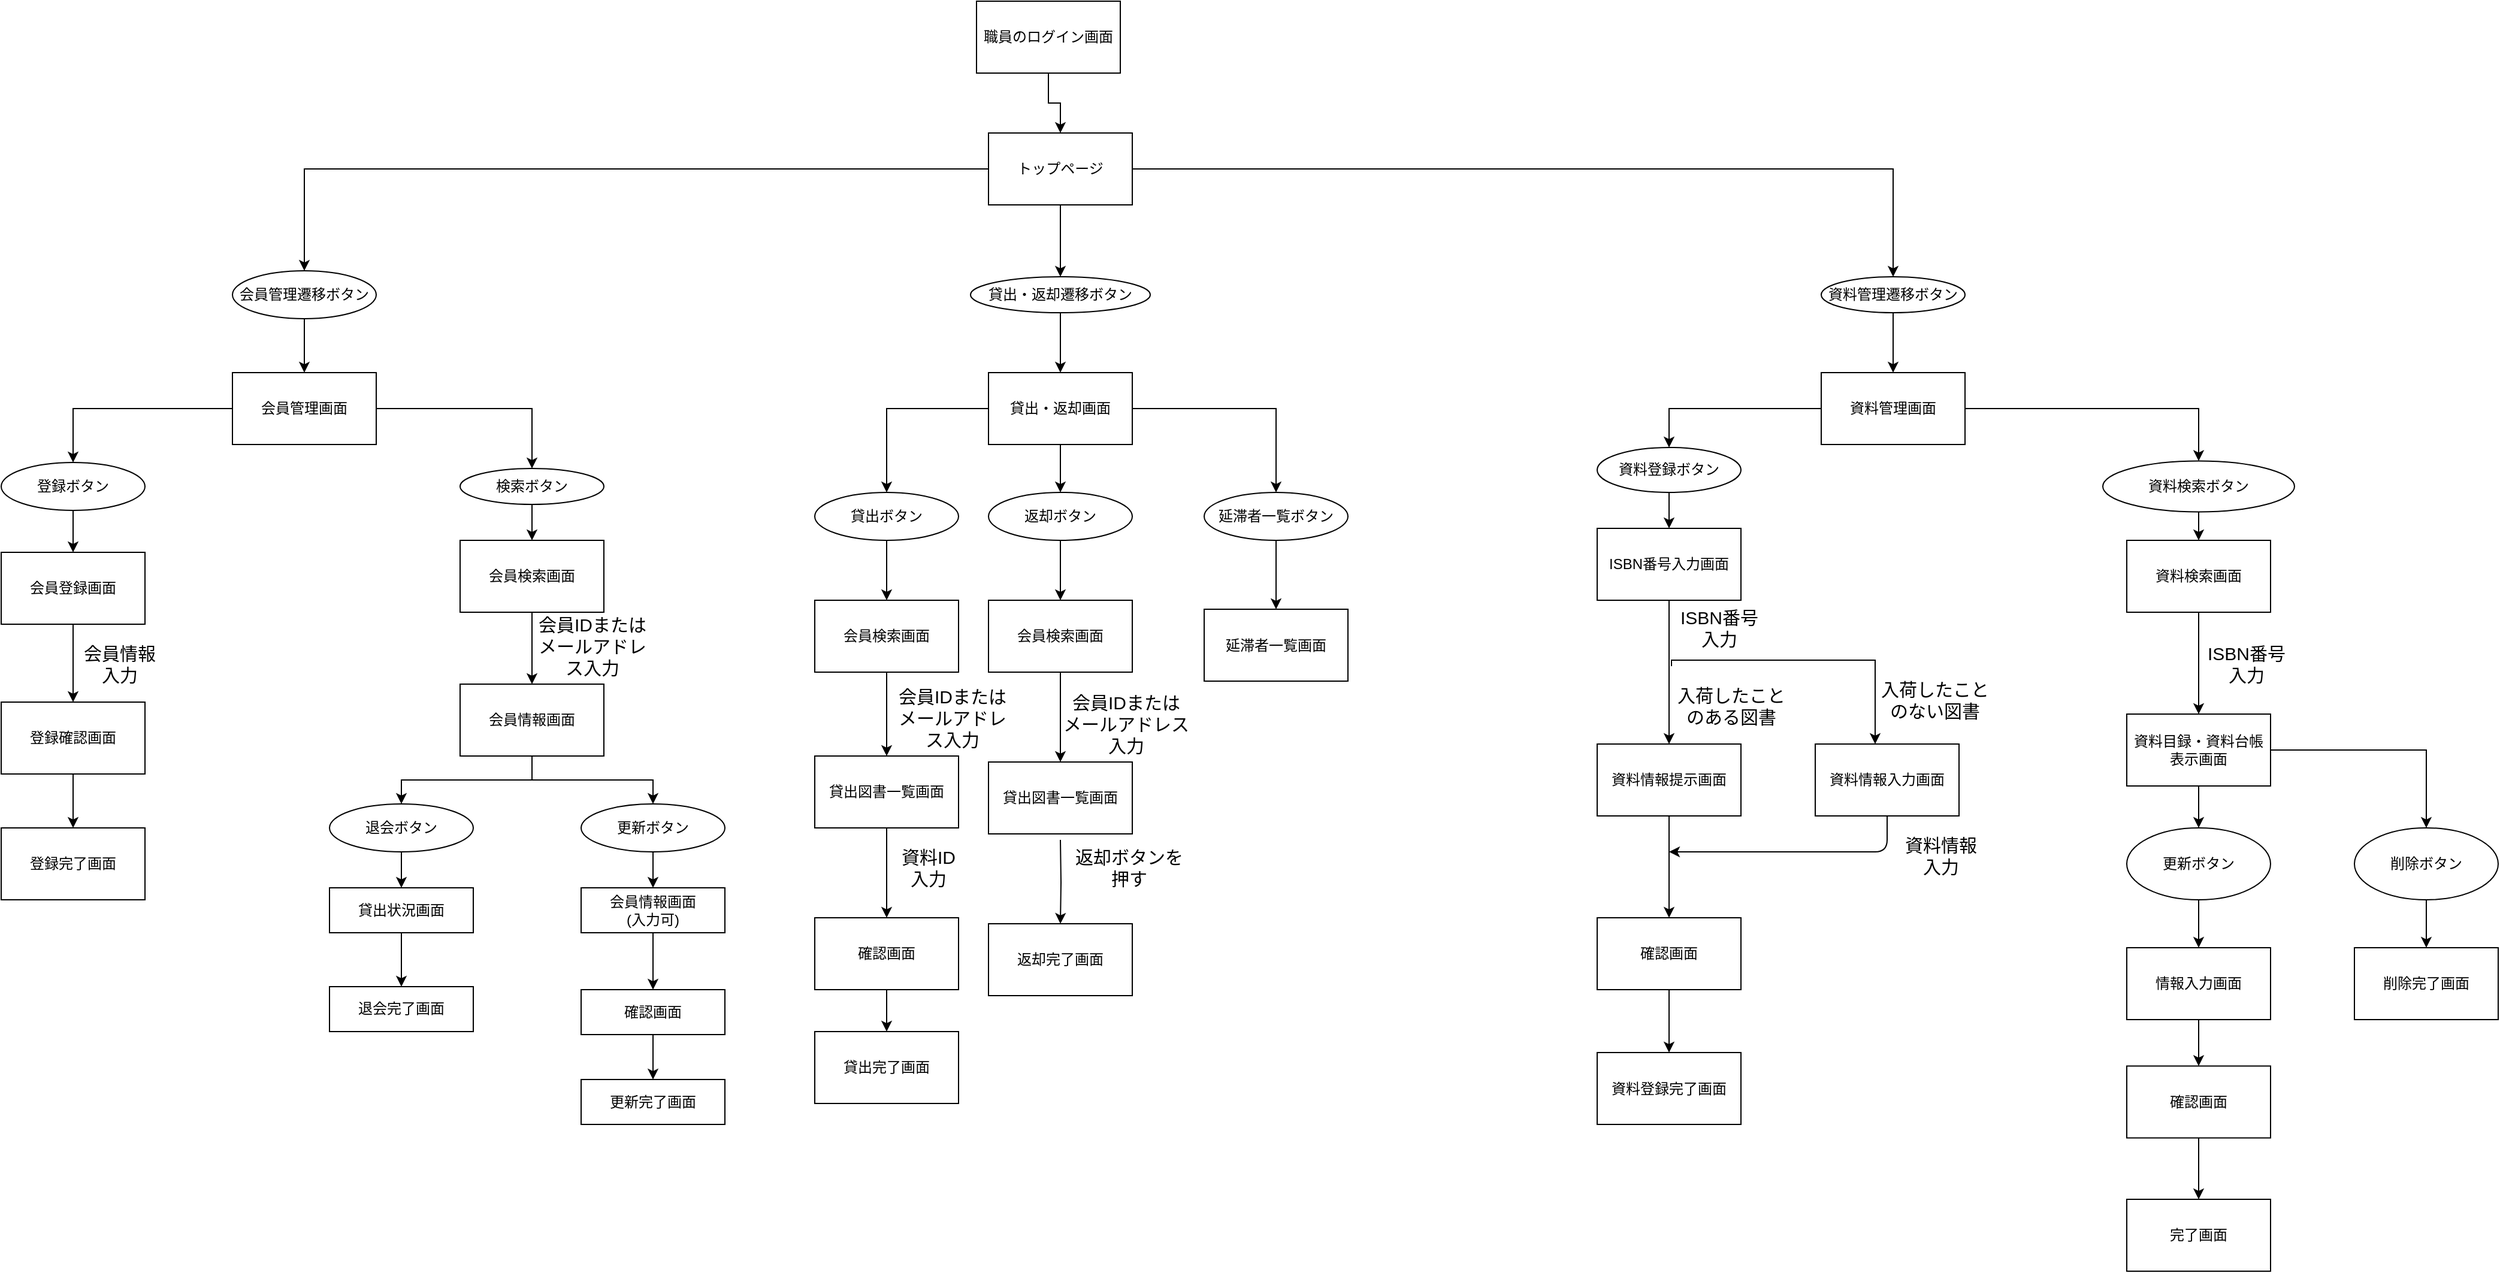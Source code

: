 <mxfile version="14.7.7" type="device"><diagram id="lcPozxJby6BZ4IN4RgK6" name="画面遷移図"><mxGraphModel dx="1956" dy="1833" grid="1" gridSize="10" guides="1" tooltips="1" connect="1" arrows="1" fold="1" page="1" pageScale="1" pageWidth="827" pageHeight="1169" math="0" shadow="0"><root><mxCell id="0"/><mxCell id="1" parent="0"/><mxCell id="T4sEnHHJidk6FRcf2HLR-3" style="edgeStyle=orthogonalEdgeStyle;rounded=0;orthogonalLoop=1;jettySize=auto;html=1;entryX=0.5;entryY=0;entryDx=0;entryDy=0;" parent="1" source="T4sEnHHJidk6FRcf2HLR-1" target="T4sEnHHJidk6FRcf2HLR-16" edge="1"><mxGeometry relative="1" as="geometry"><mxPoint x="-230" y="140" as="targetPoint"/><Array as="points"><mxPoint x="-361" y="60"/></Array></mxGeometry></mxCell><mxCell id="T4sEnHHJidk6FRcf2HLR-7" value="" style="edgeStyle=orthogonalEdgeStyle;rounded=0;orthogonalLoop=1;jettySize=auto;html=1;" parent="1" source="T4sEnHHJidk6FRcf2HLR-1" target="T4sEnHHJidk6FRcf2HLR-6" edge="1"><mxGeometry relative="1" as="geometry"/></mxCell><mxCell id="T4sEnHHJidk6FRcf2HLR-18" value="" style="edgeStyle=orthogonalEdgeStyle;rounded=0;orthogonalLoop=1;jettySize=auto;html=1;entryX=0.5;entryY=0;entryDx=0;entryDy=0;" parent="1" source="T4sEnHHJidk6FRcf2HLR-1" target="T4sEnHHJidk6FRcf2HLR-17" edge="1"><mxGeometry relative="1" as="geometry"><Array as="points"><mxPoint x="965" y="60"/></Array></mxGeometry></mxCell><mxCell id="T4sEnHHJidk6FRcf2HLR-1" value="トップページ" style="rounded=0;whiteSpace=wrap;html=1;" parent="1" vertex="1"><mxGeometry x="210" y="30" width="120" height="60" as="geometry"/></mxCell><mxCell id="3IxaytysKZLJEcZ0xCXL-38" value="" style="edgeStyle=orthogonalEdgeStyle;rounded=0;orthogonalLoop=1;jettySize=auto;html=1;" edge="1" parent="1" source="T4sEnHHJidk6FRcf2HLR-2" target="3IxaytysKZLJEcZ0xCXL-37"><mxGeometry relative="1" as="geometry"/></mxCell><mxCell id="T4sEnHHJidk6FRcf2HLR-2" value="会員登録画面" style="rounded=0;whiteSpace=wrap;html=1;" parent="1" vertex="1"><mxGeometry x="-614" y="380" width="120" height="60" as="geometry"/></mxCell><mxCell id="T4sEnHHJidk6FRcf2HLR-5" value="" style="edgeStyle=orthogonalEdgeStyle;rounded=0;orthogonalLoop=1;jettySize=auto;html=1;" parent="1" source="T4sEnHHJidk6FRcf2HLR-4" target="T4sEnHHJidk6FRcf2HLR-2" edge="1"><mxGeometry relative="1" as="geometry"/></mxCell><mxCell id="T4sEnHHJidk6FRcf2HLR-4" value="登録ボタン" style="ellipse;whiteSpace=wrap;html=1;" parent="1" vertex="1"><mxGeometry x="-614" y="305" width="120" height="40" as="geometry"/></mxCell><mxCell id="T4sEnHHJidk6FRcf2HLR-9" value="" style="edgeStyle=orthogonalEdgeStyle;rounded=0;orthogonalLoop=1;jettySize=auto;html=1;" parent="1" source="T4sEnHHJidk6FRcf2HLR-6" target="T4sEnHHJidk6FRcf2HLR-8" edge="1"><mxGeometry relative="1" as="geometry"/></mxCell><mxCell id="T4sEnHHJidk6FRcf2HLR-6" value="貸出・返却遷移ボタン" style="ellipse;whiteSpace=wrap;html=1;rounded=0;" parent="1" vertex="1"><mxGeometry x="195" y="150" width="150" height="30" as="geometry"/></mxCell><mxCell id="T4sEnHHJidk6FRcf2HLR-28" value="" style="edgeStyle=orthogonalEdgeStyle;rounded=0;orthogonalLoop=1;jettySize=auto;html=1;" parent="1" source="T4sEnHHJidk6FRcf2HLR-8" target="T4sEnHHJidk6FRcf2HLR-27" edge="1"><mxGeometry relative="1" as="geometry"/></mxCell><mxCell id="T4sEnHHJidk6FRcf2HLR-30" value="" style="edgeStyle=orthogonalEdgeStyle;rounded=0;orthogonalLoop=1;jettySize=auto;html=1;" parent="1" source="T4sEnHHJidk6FRcf2HLR-8" target="T4sEnHHJidk6FRcf2HLR-29" edge="1"><mxGeometry relative="1" as="geometry"/></mxCell><mxCell id="3IxaytysKZLJEcZ0xCXL-159" value="" style="edgeStyle=orthogonalEdgeStyle;rounded=0;orthogonalLoop=1;jettySize=auto;html=1;" edge="1" parent="1" source="T4sEnHHJidk6FRcf2HLR-8" target="3IxaytysKZLJEcZ0xCXL-158"><mxGeometry relative="1" as="geometry"/></mxCell><mxCell id="T4sEnHHJidk6FRcf2HLR-8" value="貸出・返却画面" style="whiteSpace=wrap;html=1;rounded=0;" parent="1" vertex="1"><mxGeometry x="210" y="230" width="120" height="60" as="geometry"/></mxCell><mxCell id="T4sEnHHJidk6FRcf2HLR-21" value="" style="edgeStyle=orthogonalEdgeStyle;rounded=0;orthogonalLoop=1;jettySize=auto;html=1;" parent="1" source="T4sEnHHJidk6FRcf2HLR-15" target="T4sEnHHJidk6FRcf2HLR-4" edge="1"><mxGeometry relative="1" as="geometry"/></mxCell><mxCell id="T4sEnHHJidk6FRcf2HLR-26" value="" style="edgeStyle=orthogonalEdgeStyle;rounded=0;orthogonalLoop=1;jettySize=auto;html=1;" parent="1" source="T4sEnHHJidk6FRcf2HLR-15" target="T4sEnHHJidk6FRcf2HLR-25" edge="1"><mxGeometry relative="1" as="geometry"/></mxCell><mxCell id="T4sEnHHJidk6FRcf2HLR-15" value="会員管理画面" style="rounded=0;whiteSpace=wrap;html=1;" parent="1" vertex="1"><mxGeometry x="-421" y="230" width="120" height="60" as="geometry"/></mxCell><mxCell id="T4sEnHHJidk6FRcf2HLR-22" value="" style="edgeStyle=orthogonalEdgeStyle;rounded=0;orthogonalLoop=1;jettySize=auto;html=1;" parent="1" source="T4sEnHHJidk6FRcf2HLR-16" target="T4sEnHHJidk6FRcf2HLR-15" edge="1"><mxGeometry relative="1" as="geometry"/></mxCell><mxCell id="T4sEnHHJidk6FRcf2HLR-16" value="会員管理遷移ボタン" style="ellipse;whiteSpace=wrap;html=1;" parent="1" vertex="1"><mxGeometry x="-421" y="145" width="120" height="40" as="geometry"/></mxCell><mxCell id="T4sEnHHJidk6FRcf2HLR-20" value="" style="edgeStyle=orthogonalEdgeStyle;rounded=0;orthogonalLoop=1;jettySize=auto;html=1;" parent="1" source="T4sEnHHJidk6FRcf2HLR-17" target="T4sEnHHJidk6FRcf2HLR-19" edge="1"><mxGeometry relative="1" as="geometry"/></mxCell><mxCell id="T4sEnHHJidk6FRcf2HLR-17" value="資料管理遷移ボタン" style="ellipse;whiteSpace=wrap;html=1;rounded=0;" parent="1" vertex="1"><mxGeometry x="905" y="150" width="120" height="30" as="geometry"/></mxCell><mxCell id="T4sEnHHJidk6FRcf2HLR-38" value="" style="edgeStyle=orthogonalEdgeStyle;rounded=0;orthogonalLoop=1;jettySize=auto;html=1;" parent="1" source="T4sEnHHJidk6FRcf2HLR-19" target="T4sEnHHJidk6FRcf2HLR-37" edge="1"><mxGeometry relative="1" as="geometry"/></mxCell><mxCell id="T4sEnHHJidk6FRcf2HLR-40" value="" style="edgeStyle=orthogonalEdgeStyle;rounded=0;orthogonalLoop=1;jettySize=auto;html=1;" parent="1" source="T4sEnHHJidk6FRcf2HLR-19" target="T4sEnHHJidk6FRcf2HLR-39" edge="1"><mxGeometry relative="1" as="geometry"/></mxCell><mxCell id="T4sEnHHJidk6FRcf2HLR-19" value="資料管理画面" style="whiteSpace=wrap;html=1;rounded=0;" parent="1" vertex="1"><mxGeometry x="905" y="230" width="120" height="60" as="geometry"/></mxCell><mxCell id="T4sEnHHJidk6FRcf2HLR-32" value="" style="edgeStyle=orthogonalEdgeStyle;rounded=0;orthogonalLoop=1;jettySize=auto;html=1;" parent="1" source="T4sEnHHJidk6FRcf2HLR-25" target="T4sEnHHJidk6FRcf2HLR-31" edge="1"><mxGeometry relative="1" as="geometry"/></mxCell><mxCell id="T4sEnHHJidk6FRcf2HLR-25" value="検索ボタン" style="ellipse;whiteSpace=wrap;html=1;rounded=0;" parent="1" vertex="1"><mxGeometry x="-231" y="310" width="120" height="30" as="geometry"/></mxCell><mxCell id="3IxaytysKZLJEcZ0xCXL-3" value="" style="edgeStyle=orthogonalEdgeStyle;rounded=0;orthogonalLoop=1;jettySize=auto;html=1;" edge="1" parent="1" source="T4sEnHHJidk6FRcf2HLR-27" target="3IxaytysKZLJEcZ0xCXL-1"><mxGeometry relative="1" as="geometry"/></mxCell><mxCell id="T4sEnHHJidk6FRcf2HLR-27" value="貸出ボタン" style="ellipse;whiteSpace=wrap;html=1;rounded=0;" parent="1" vertex="1"><mxGeometry x="65" y="330" width="120" height="40" as="geometry"/></mxCell><mxCell id="T4sEnHHJidk6FRcf2HLR-36" value="" style="edgeStyle=orthogonalEdgeStyle;rounded=0;orthogonalLoop=1;jettySize=auto;html=1;entryX=0.5;entryY=0;entryDx=0;entryDy=0;" parent="1" source="T4sEnHHJidk6FRcf2HLR-29" target="3IxaytysKZLJEcZ0xCXL-12" edge="1"><mxGeometry relative="1" as="geometry"><mxPoint x="395" y="410" as="targetPoint"/></mxGeometry></mxCell><mxCell id="T4sEnHHJidk6FRcf2HLR-29" value="返却ボタン" style="ellipse;whiteSpace=wrap;html=1;rounded=0;" parent="1" vertex="1"><mxGeometry x="210" y="330" width="120" height="40" as="geometry"/></mxCell><mxCell id="3IxaytysKZLJEcZ0xCXL-21" value="" style="edgeStyle=orthogonalEdgeStyle;rounded=0;orthogonalLoop=1;jettySize=auto;html=1;" edge="1" parent="1" source="T4sEnHHJidk6FRcf2HLR-31" target="3IxaytysKZLJEcZ0xCXL-20"><mxGeometry relative="1" as="geometry"/></mxCell><mxCell id="T4sEnHHJidk6FRcf2HLR-31" value="会員検索画面" style="whiteSpace=wrap;html=1;rounded=0;" parent="1" vertex="1"><mxGeometry x="-231" y="370" width="120" height="60" as="geometry"/></mxCell><mxCell id="3IxaytysKZLJEcZ0xCXL-7" value="" style="edgeStyle=orthogonalEdgeStyle;rounded=0;orthogonalLoop=1;jettySize=auto;html=1;" edge="1" parent="1" source="T4sEnHHJidk6FRcf2HLR-33" target="3IxaytysKZLJEcZ0xCXL-6"><mxGeometry relative="1" as="geometry"/></mxCell><mxCell id="T4sEnHHJidk6FRcf2HLR-33" value="貸出図書一覧画面" style="whiteSpace=wrap;html=1;rounded=0;" parent="1" vertex="1"><mxGeometry x="65" y="550" width="120" height="60" as="geometry"/></mxCell><mxCell id="T4sEnHHJidk6FRcf2HLR-43" value="" style="edgeStyle=orthogonalEdgeStyle;rounded=0;orthogonalLoop=1;jettySize=auto;html=1;" parent="1" source="T4sEnHHJidk6FRcf2HLR-37" target="T4sEnHHJidk6FRcf2HLR-42" edge="1"><mxGeometry relative="1" as="geometry"/></mxCell><mxCell id="T4sEnHHJidk6FRcf2HLR-37" value="資料登録ボタン" style="ellipse;whiteSpace=wrap;html=1;rounded=0;" parent="1" vertex="1"><mxGeometry x="718" y="292.5" width="120" height="37.5" as="geometry"/></mxCell><mxCell id="T4sEnHHJidk6FRcf2HLR-45" value="" style="edgeStyle=orthogonalEdgeStyle;rounded=0;orthogonalLoop=1;jettySize=auto;html=1;" parent="1" source="T4sEnHHJidk6FRcf2HLR-39" target="T4sEnHHJidk6FRcf2HLR-44" edge="1"><mxGeometry relative="1" as="geometry"/></mxCell><mxCell id="T4sEnHHJidk6FRcf2HLR-39" value="資料検索ボタン" style="ellipse;whiteSpace=wrap;html=1;rounded=0;" parent="1" vertex="1"><mxGeometry x="1140" y="303.75" width="160" height="42.5" as="geometry"/></mxCell><mxCell id="3IxaytysKZLJEcZ0xCXL-128" value="" style="edgeStyle=orthogonalEdgeStyle;rounded=0;orthogonalLoop=1;jettySize=auto;html=1;" edge="1" parent="1" source="T4sEnHHJidk6FRcf2HLR-42" target="3IxaytysKZLJEcZ0xCXL-127"><mxGeometry relative="1" as="geometry"/></mxCell><mxCell id="3IxaytysKZLJEcZ0xCXL-134" value="" style="edgeStyle=orthogonalEdgeStyle;rounded=0;orthogonalLoop=1;jettySize=auto;html=1;exitX=0;exitY=0;exitDx=0;exitDy=0;" edge="1" parent="1" source="3IxaytysKZLJEcZ0xCXL-129" target="3IxaytysKZLJEcZ0xCXL-133"><mxGeometry relative="1" as="geometry"><Array as="points"><mxPoint x="780" y="470"/><mxPoint x="950" y="470"/></Array></mxGeometry></mxCell><mxCell id="T4sEnHHJidk6FRcf2HLR-42" value="ISBN番号入力画面" style="whiteSpace=wrap;html=1;rounded=0;" parent="1" vertex="1"><mxGeometry x="718" y="360" width="120" height="60" as="geometry"/></mxCell><mxCell id="3IxaytysKZLJEcZ0xCXL-143" value="" style="edgeStyle=orthogonalEdgeStyle;rounded=0;orthogonalLoop=1;jettySize=auto;html=1;" edge="1" parent="1" source="T4sEnHHJidk6FRcf2HLR-44" target="3IxaytysKZLJEcZ0xCXL-142"><mxGeometry relative="1" as="geometry"/></mxCell><mxCell id="T4sEnHHJidk6FRcf2HLR-44" value="資料検索画面" style="whiteSpace=wrap;html=1;rounded=0;" parent="1" vertex="1"><mxGeometry x="1160" y="370" width="120" height="60" as="geometry"/></mxCell><mxCell id="3IxaytysKZLJEcZ0xCXL-132" value="" style="edgeStyle=orthogonalEdgeStyle;rounded=0;orthogonalLoop=1;jettySize=auto;html=1;" edge="1" parent="1" source="T4sEnHHJidk6FRcf2HLR-51" target="3IxaytysKZLJEcZ0xCXL-131"><mxGeometry relative="1" as="geometry"/></mxCell><mxCell id="T4sEnHHJidk6FRcf2HLR-51" value="確認画面" style="whiteSpace=wrap;html=1;rounded=0;" parent="1" vertex="1"><mxGeometry x="718" y="685" width="120" height="60" as="geometry"/></mxCell><mxCell id="T4sEnHHJidk6FRcf2HLR-62" value="" style="edgeStyle=orthogonalEdgeStyle;rounded=0;orthogonalLoop=1;jettySize=auto;html=1;" parent="1" source="T4sEnHHJidk6FRcf2HLR-63" target="T4sEnHHJidk6FRcf2HLR-64" edge="1"><mxGeometry relative="1" as="geometry"/></mxCell><mxCell id="T4sEnHHJidk6FRcf2HLR-63" value="退会ボタン" style="ellipse;whiteSpace=wrap;html=1;rounded=0;" parent="1" vertex="1"><mxGeometry x="-340" y="590" width="120" height="40" as="geometry"/></mxCell><mxCell id="3IxaytysKZLJEcZ0xCXL-31" value="" style="edgeStyle=orthogonalEdgeStyle;rounded=0;orthogonalLoop=1;jettySize=auto;html=1;" edge="1" parent="1" source="T4sEnHHJidk6FRcf2HLR-64" target="3IxaytysKZLJEcZ0xCXL-30"><mxGeometry relative="1" as="geometry"><Array as="points"><mxPoint x="-280" y="720"/><mxPoint x="-280" y="720"/></Array></mxGeometry></mxCell><mxCell id="T4sEnHHJidk6FRcf2HLR-64" value="貸出状況画面" style="whiteSpace=wrap;html=1;rounded=0;" parent="1" vertex="1"><mxGeometry x="-340" y="660" width="120" height="37.5" as="geometry"/></mxCell><mxCell id="3aYPIvcoTh4AfRQMdpO0-2" value="" style="edgeStyle=orthogonalEdgeStyle;rounded=0;orthogonalLoop=1;jettySize=auto;html=1;" edge="1" parent="1" source="3aYPIvcoTh4AfRQMdpO0-1" target="T4sEnHHJidk6FRcf2HLR-1"><mxGeometry relative="1" as="geometry"/></mxCell><mxCell id="3aYPIvcoTh4AfRQMdpO0-1" value="職員のログイン画面" style="rounded=0;whiteSpace=wrap;html=1;" vertex="1" parent="1"><mxGeometry x="200" y="-80" width="120" height="60" as="geometry"/></mxCell><mxCell id="3IxaytysKZLJEcZ0xCXL-4" value="" style="edgeStyle=orthogonalEdgeStyle;rounded=0;orthogonalLoop=1;jettySize=auto;html=1;" edge="1" parent="1" source="3IxaytysKZLJEcZ0xCXL-1" target="T4sEnHHJidk6FRcf2HLR-33"><mxGeometry relative="1" as="geometry"/></mxCell><mxCell id="3IxaytysKZLJEcZ0xCXL-1" value="会員検索画面" style="whiteSpace=wrap;html=1;rounded=0;" vertex="1" parent="1"><mxGeometry x="65" y="420" width="120" height="60" as="geometry"/></mxCell><mxCell id="3IxaytysKZLJEcZ0xCXL-5" value="&lt;span style=&quot;font-size: 15px&quot;&gt;会員IDまたはメールアドレス入力&lt;/span&gt;" style="text;html=1;strokeColor=none;fillColor=none;align=center;verticalAlign=middle;whiteSpace=wrap;rounded=0;" vertex="1" parent="1"><mxGeometry x="130" y="485" width="100" height="65" as="geometry"/></mxCell><mxCell id="3IxaytysKZLJEcZ0xCXL-10" value="" style="edgeStyle=orthogonalEdgeStyle;rounded=0;orthogonalLoop=1;jettySize=auto;html=1;" edge="1" parent="1" source="3IxaytysKZLJEcZ0xCXL-6" target="3IxaytysKZLJEcZ0xCXL-9"><mxGeometry relative="1" as="geometry"/></mxCell><mxCell id="3IxaytysKZLJEcZ0xCXL-6" value="確認画面" style="whiteSpace=wrap;html=1;rounded=0;" vertex="1" parent="1"><mxGeometry x="65" y="685" width="120" height="60" as="geometry"/></mxCell><mxCell id="3IxaytysKZLJEcZ0xCXL-8" value="&lt;font style=&quot;font-size: 15px&quot;&gt;資料ID入力&lt;/font&gt;" style="text;html=1;strokeColor=none;fillColor=none;align=center;verticalAlign=middle;whiteSpace=wrap;rounded=0;" vertex="1" parent="1"><mxGeometry x="130" y="610" width="60" height="65" as="geometry"/></mxCell><mxCell id="3IxaytysKZLJEcZ0xCXL-9" value="貸出完了画面" style="whiteSpace=wrap;html=1;rounded=0;" vertex="1" parent="1"><mxGeometry x="65" y="780" width="120" height="60" as="geometry"/></mxCell><mxCell id="3IxaytysKZLJEcZ0xCXL-11" value="貸出図書一覧画面" style="whiteSpace=wrap;html=1;rounded=0;" vertex="1" parent="1"><mxGeometry x="210" y="555" width="120" height="60" as="geometry"/></mxCell><mxCell id="3IxaytysKZLJEcZ0xCXL-18" value="" style="edgeStyle=orthogonalEdgeStyle;rounded=0;orthogonalLoop=1;jettySize=auto;html=1;exitX=0.5;exitY=1;exitDx=0;exitDy=0;entryX=0.5;entryY=0;entryDx=0;entryDy=0;" edge="1" parent="1" source="3IxaytysKZLJEcZ0xCXL-12" target="3IxaytysKZLJEcZ0xCXL-11"><mxGeometry relative="1" as="geometry"><mxPoint x="395" y="550" as="targetPoint"/></mxGeometry></mxCell><mxCell id="3IxaytysKZLJEcZ0xCXL-12" value="会員検索画面" style="whiteSpace=wrap;html=1;rounded=0;" vertex="1" parent="1"><mxGeometry x="210" y="420" width="120" height="60" as="geometry"/></mxCell><mxCell id="3IxaytysKZLJEcZ0xCXL-13" value="&lt;span style=&quot;font-size: 15px&quot;&gt;会員IDまたは&lt;br&gt;メールアドレス&lt;br&gt;入力&lt;/span&gt;" style="text;html=1;strokeColor=none;fillColor=none;align=center;verticalAlign=middle;whiteSpace=wrap;rounded=0;" vertex="1" parent="1"><mxGeometry x="270" y="490" width="110" height="65" as="geometry"/></mxCell><mxCell id="3IxaytysKZLJEcZ0xCXL-14" value="" style="edgeStyle=orthogonalEdgeStyle;rounded=0;orthogonalLoop=1;jettySize=auto;html=1;" edge="1" parent="1" target="3IxaytysKZLJEcZ0xCXL-17"><mxGeometry relative="1" as="geometry"><mxPoint x="270" y="620" as="sourcePoint"/></mxGeometry></mxCell><mxCell id="3IxaytysKZLJEcZ0xCXL-17" value="返却完了画面" style="whiteSpace=wrap;html=1;rounded=0;" vertex="1" parent="1"><mxGeometry x="210" y="690" width="120" height="60" as="geometry"/></mxCell><mxCell id="3IxaytysKZLJEcZ0xCXL-23" value="" style="edgeStyle=orthogonalEdgeStyle;rounded=0;orthogonalLoop=1;jettySize=auto;html=1;" edge="1" parent="1" source="3IxaytysKZLJEcZ0xCXL-20" target="T4sEnHHJidk6FRcf2HLR-63"><mxGeometry relative="1" as="geometry"/></mxCell><mxCell id="3IxaytysKZLJEcZ0xCXL-26" value="" style="edgeStyle=orthogonalEdgeStyle;rounded=0;orthogonalLoop=1;jettySize=auto;html=1;exitX=0.5;exitY=1;exitDx=0;exitDy=0;entryX=0.5;entryY=0;entryDx=0;entryDy=0;" edge="1" parent="1" source="3IxaytysKZLJEcZ0xCXL-20" target="3IxaytysKZLJEcZ0xCXL-24"><mxGeometry relative="1" as="geometry"><mxPoint x="-70" y="600" as="targetPoint"/></mxGeometry></mxCell><mxCell id="3IxaytysKZLJEcZ0xCXL-20" value="会員情報画面" style="whiteSpace=wrap;html=1;rounded=0;" vertex="1" parent="1"><mxGeometry x="-231" y="490" width="120" height="60" as="geometry"/></mxCell><mxCell id="3IxaytysKZLJEcZ0xCXL-22" value="&lt;font style=&quot;font-size: 15px&quot;&gt;会員IDまたはメールアドレス入力&lt;/font&gt;" style="text;html=1;strokeColor=none;fillColor=none;align=center;verticalAlign=middle;whiteSpace=wrap;rounded=0;" vertex="1" parent="1"><mxGeometry x="-171" y="425" width="101" height="65" as="geometry"/></mxCell><mxCell id="3IxaytysKZLJEcZ0xCXL-27" value="" style="edgeStyle=orthogonalEdgeStyle;rounded=0;orthogonalLoop=1;jettySize=auto;html=1;" edge="1" parent="1" source="3IxaytysKZLJEcZ0xCXL-24" target="3IxaytysKZLJEcZ0xCXL-25"><mxGeometry relative="1" as="geometry"/></mxCell><mxCell id="3IxaytysKZLJEcZ0xCXL-24" value="更新ボタン" style="ellipse;whiteSpace=wrap;html=1;rounded=0;" vertex="1" parent="1"><mxGeometry x="-130" y="590" width="120" height="40" as="geometry"/></mxCell><mxCell id="3IxaytysKZLJEcZ0xCXL-33" value="" style="edgeStyle=orthogonalEdgeStyle;rounded=0;orthogonalLoop=1;jettySize=auto;html=1;" edge="1" parent="1" source="3IxaytysKZLJEcZ0xCXL-25" target="3IxaytysKZLJEcZ0xCXL-32"><mxGeometry relative="1" as="geometry"/></mxCell><mxCell id="3IxaytysKZLJEcZ0xCXL-25" value="会員情報画面&lt;br&gt;(入力可)" style="whiteSpace=wrap;html=1;rounded=0;" vertex="1" parent="1"><mxGeometry x="-130" y="660" width="120" height="37.5" as="geometry"/></mxCell><mxCell id="3IxaytysKZLJEcZ0xCXL-30" value="退会完了画面" style="whiteSpace=wrap;html=1;rounded=0;" vertex="1" parent="1"><mxGeometry x="-340" y="742.5" width="120" height="37.5" as="geometry"/></mxCell><mxCell id="3IxaytysKZLJEcZ0xCXL-35" value="" style="edgeStyle=orthogonalEdgeStyle;rounded=0;orthogonalLoop=1;jettySize=auto;html=1;" edge="1" parent="1" source="3IxaytysKZLJEcZ0xCXL-32" target="3IxaytysKZLJEcZ0xCXL-34"><mxGeometry relative="1" as="geometry"/></mxCell><mxCell id="3IxaytysKZLJEcZ0xCXL-32" value="確認画面" style="whiteSpace=wrap;html=1;rounded=0;" vertex="1" parent="1"><mxGeometry x="-130" y="745" width="120" height="37.5" as="geometry"/></mxCell><mxCell id="3IxaytysKZLJEcZ0xCXL-34" value="更新完了画面" style="whiteSpace=wrap;html=1;rounded=0;" vertex="1" parent="1"><mxGeometry x="-130" y="820" width="120" height="37.5" as="geometry"/></mxCell><mxCell id="3IxaytysKZLJEcZ0xCXL-36" value="&lt;font style=&quot;font-size: 15px&quot;&gt;会員情報入力&lt;/font&gt;" style="text;html=1;strokeColor=none;fillColor=none;align=center;verticalAlign=middle;whiteSpace=wrap;rounded=0;" vertex="1" parent="1"><mxGeometry x="-550" y="440" width="70" height="65" as="geometry"/></mxCell><mxCell id="3IxaytysKZLJEcZ0xCXL-40" value="" style="edgeStyle=orthogonalEdgeStyle;rounded=0;orthogonalLoop=1;jettySize=auto;html=1;" edge="1" parent="1" source="3IxaytysKZLJEcZ0xCXL-37" target="3IxaytysKZLJEcZ0xCXL-39"><mxGeometry relative="1" as="geometry"/></mxCell><mxCell id="3IxaytysKZLJEcZ0xCXL-37" value="登録確認画面" style="whiteSpace=wrap;html=1;rounded=0;" vertex="1" parent="1"><mxGeometry x="-614" y="505" width="120" height="60" as="geometry"/></mxCell><mxCell id="3IxaytysKZLJEcZ0xCXL-39" value="登録完了画面" style="whiteSpace=wrap;html=1;rounded=0;" vertex="1" parent="1"><mxGeometry x="-614" y="610" width="120" height="60" as="geometry"/></mxCell><mxCell id="3IxaytysKZLJEcZ0xCXL-130" value="" style="edgeStyle=orthogonalEdgeStyle;rounded=0;orthogonalLoop=1;jettySize=auto;html=1;" edge="1" parent="1" source="3IxaytysKZLJEcZ0xCXL-127" target="T4sEnHHJidk6FRcf2HLR-51"><mxGeometry relative="1" as="geometry"/></mxCell><mxCell id="3IxaytysKZLJEcZ0xCXL-127" value="資料情報提示画面" style="whiteSpace=wrap;html=1;rounded=0;" vertex="1" parent="1"><mxGeometry x="718" y="540" width="120" height="60" as="geometry"/></mxCell><mxCell id="3IxaytysKZLJEcZ0xCXL-129" value="&lt;span style=&quot;font-size: 15px&quot;&gt;入荷したことのある図書&lt;/span&gt;" style="text;html=1;strokeColor=none;fillColor=none;align=center;verticalAlign=middle;whiteSpace=wrap;rounded=0;" vertex="1" parent="1"><mxGeometry x="780" y="475" width="100" height="65" as="geometry"/></mxCell><mxCell id="3IxaytysKZLJEcZ0xCXL-131" value="資料登録完了画面" style="whiteSpace=wrap;html=1;rounded=0;" vertex="1" parent="1"><mxGeometry x="718" y="797.5" width="120" height="60" as="geometry"/></mxCell><mxCell id="3IxaytysKZLJEcZ0xCXL-133" value="資料情報入力画面" style="whiteSpace=wrap;html=1;rounded=0;" vertex="1" parent="1"><mxGeometry x="900" y="540" width="120" height="60" as="geometry"/></mxCell><mxCell id="3IxaytysKZLJEcZ0xCXL-140" value="" style="endArrow=classic;html=1;exitX=0.5;exitY=1;exitDx=0;exitDy=0;" edge="1" parent="1" source="3IxaytysKZLJEcZ0xCXL-133"><mxGeometry width="50" height="50" relative="1" as="geometry"><mxPoint x="940" y="630" as="sourcePoint"/><mxPoint x="778" y="630" as="targetPoint"/><Array as="points"><mxPoint x="960" y="630"/></Array></mxGeometry></mxCell><mxCell id="3IxaytysKZLJEcZ0xCXL-141" value="&lt;span style=&quot;font-size: 15px&quot;&gt;入荷したことのない図書&lt;/span&gt;" style="text;html=1;strokeColor=none;fillColor=none;align=center;verticalAlign=middle;whiteSpace=wrap;rounded=0;" vertex="1" parent="1"><mxGeometry x="950" y="470" width="100" height="65" as="geometry"/></mxCell><mxCell id="3IxaytysKZLJEcZ0xCXL-151" value="" style="edgeStyle=orthogonalEdgeStyle;rounded=0;orthogonalLoop=1;jettySize=auto;html=1;" edge="1" parent="1" source="3IxaytysKZLJEcZ0xCXL-142" target="3IxaytysKZLJEcZ0xCXL-150"><mxGeometry relative="1" as="geometry"/></mxCell><mxCell id="3IxaytysKZLJEcZ0xCXL-154" value="" style="edgeStyle=orthogonalEdgeStyle;rounded=0;orthogonalLoop=1;jettySize=auto;html=1;" edge="1" parent="1" source="3IxaytysKZLJEcZ0xCXL-142" target="3IxaytysKZLJEcZ0xCXL-153"><mxGeometry relative="1" as="geometry"/></mxCell><mxCell id="3IxaytysKZLJEcZ0xCXL-142" value="資料目録・資料台帳&lt;br&gt;表示画面" style="whiteSpace=wrap;html=1;rounded=0;" vertex="1" parent="1"><mxGeometry x="1160" y="515" width="120" height="60" as="geometry"/></mxCell><mxCell id="3IxaytysKZLJEcZ0xCXL-144" value="&lt;font style=&quot;font-size: 15px&quot;&gt;ISBN番号入力&lt;/font&gt;" style="text;html=1;strokeColor=none;fillColor=none;align=center;verticalAlign=middle;whiteSpace=wrap;rounded=0;" vertex="1" parent="1"><mxGeometry x="1220" y="440" width="80" height="65" as="geometry"/></mxCell><mxCell id="3IxaytysKZLJEcZ0xCXL-145" value="&lt;font style=&quot;font-size: 15px&quot;&gt;資料情報入力&lt;/font&gt;" style="text;html=1;strokeColor=none;fillColor=none;align=center;verticalAlign=middle;whiteSpace=wrap;rounded=0;" vertex="1" parent="1"><mxGeometry x="970" y="600" width="70" height="65" as="geometry"/></mxCell><mxCell id="3IxaytysKZLJEcZ0xCXL-157" value="" style="edgeStyle=orthogonalEdgeStyle;rounded=0;orthogonalLoop=1;jettySize=auto;html=1;" edge="1" parent="1" source="3IxaytysKZLJEcZ0xCXL-146" target="3IxaytysKZLJEcZ0xCXL-156"><mxGeometry relative="1" as="geometry"/></mxCell><mxCell id="3IxaytysKZLJEcZ0xCXL-146" value="情報入力画面" style="whiteSpace=wrap;html=1;rounded=0;" vertex="1" parent="1"><mxGeometry x="1160" y="710" width="120" height="60" as="geometry"/></mxCell><mxCell id="3IxaytysKZLJEcZ0xCXL-148" value="削除完了画面" style="whiteSpace=wrap;html=1;rounded=0;" vertex="1" parent="1"><mxGeometry x="1350" y="710" width="120" height="60" as="geometry"/></mxCell><mxCell id="3IxaytysKZLJEcZ0xCXL-152" value="" style="edgeStyle=orthogonalEdgeStyle;rounded=0;orthogonalLoop=1;jettySize=auto;html=1;" edge="1" parent="1" source="3IxaytysKZLJEcZ0xCXL-150" target="3IxaytysKZLJEcZ0xCXL-148"><mxGeometry relative="1" as="geometry"/></mxCell><mxCell id="3IxaytysKZLJEcZ0xCXL-150" value="削除ボタン" style="ellipse;whiteSpace=wrap;html=1;rounded=0;" vertex="1" parent="1"><mxGeometry x="1350" y="610" width="120" height="60" as="geometry"/></mxCell><mxCell id="3IxaytysKZLJEcZ0xCXL-155" value="" style="edgeStyle=orthogonalEdgeStyle;rounded=0;orthogonalLoop=1;jettySize=auto;html=1;" edge="1" parent="1" source="3IxaytysKZLJEcZ0xCXL-153" target="3IxaytysKZLJEcZ0xCXL-146"><mxGeometry relative="1" as="geometry"/></mxCell><mxCell id="3IxaytysKZLJEcZ0xCXL-153" value="更新ボタン" style="ellipse;whiteSpace=wrap;html=1;rounded=0;" vertex="1" parent="1"><mxGeometry x="1160" y="610" width="120" height="60" as="geometry"/></mxCell><mxCell id="3IxaytysKZLJEcZ0xCXL-165" value="" style="edgeStyle=orthogonalEdgeStyle;rounded=0;orthogonalLoop=1;jettySize=auto;html=1;" edge="1" parent="1" source="3IxaytysKZLJEcZ0xCXL-156" target="3IxaytysKZLJEcZ0xCXL-164"><mxGeometry relative="1" as="geometry"/></mxCell><mxCell id="3IxaytysKZLJEcZ0xCXL-156" value="確認画面" style="whiteSpace=wrap;html=1;rounded=0;" vertex="1" parent="1"><mxGeometry x="1160" y="808.75" width="120" height="60" as="geometry"/></mxCell><mxCell id="3IxaytysKZLJEcZ0xCXL-161" value="" style="edgeStyle=orthogonalEdgeStyle;rounded=0;orthogonalLoop=1;jettySize=auto;html=1;" edge="1" parent="1" source="3IxaytysKZLJEcZ0xCXL-158" target="3IxaytysKZLJEcZ0xCXL-160"><mxGeometry relative="1" as="geometry"/></mxCell><mxCell id="3IxaytysKZLJEcZ0xCXL-158" value="延滞者一覧ボタン" style="ellipse;whiteSpace=wrap;html=1;rounded=0;" vertex="1" parent="1"><mxGeometry x="390" y="330" width="120" height="40" as="geometry"/></mxCell><mxCell id="3IxaytysKZLJEcZ0xCXL-160" value="延滞者一覧画面" style="whiteSpace=wrap;html=1;rounded=0;" vertex="1" parent="1"><mxGeometry x="390" y="427.5" width="120" height="60" as="geometry"/></mxCell><mxCell id="3IxaytysKZLJEcZ0xCXL-162" value="&lt;span style=&quot;font-size: 15px&quot;&gt;ISBN番号&lt;br&gt;入力&lt;br&gt;&lt;/span&gt;" style="text;html=1;strokeColor=none;fillColor=none;align=center;verticalAlign=middle;whiteSpace=wrap;rounded=0;" vertex="1" parent="1"><mxGeometry x="770" y="410" width="100" height="65" as="geometry"/></mxCell><mxCell id="3IxaytysKZLJEcZ0xCXL-163" value="&lt;span style=&quot;font-size: 15px&quot;&gt;返却ボタンを押す&lt;/span&gt;" style="text;html=1;strokeColor=none;fillColor=none;align=center;verticalAlign=middle;whiteSpace=wrap;rounded=0;" vertex="1" parent="1"><mxGeometry x="275" y="610" width="105" height="65" as="geometry"/></mxCell><mxCell id="3IxaytysKZLJEcZ0xCXL-164" value="完了画面" style="whiteSpace=wrap;html=1;rounded=0;" vertex="1" parent="1"><mxGeometry x="1160" y="920" width="120" height="60" as="geometry"/></mxCell></root></mxGraphModel></diagram></mxfile>